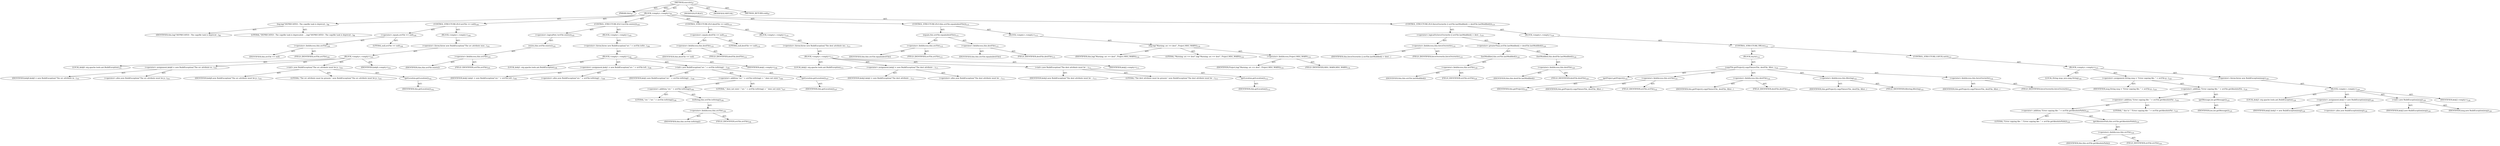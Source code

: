 digraph "execute" {  
"111669149700" [label = <(METHOD,execute)<SUB>97</SUB>> ]
"115964116992" [label = <(PARAM,this)<SUB>97</SUB>> ]
"25769803780" [label = <(BLOCK,&lt;empty&gt;,&lt;empty&gt;)<SUB>97</SUB>> ]
"30064771081" [label = <(log,log(&quot;DEPRECATED - The copyfile task is deprecat...)<SUB>98</SUB>> ]
"68719476736" [label = <(IDENTIFIER,this,log(&quot;DEPRECATED - The copyfile task is deprecat...)<SUB>98</SUB>> ]
"90194313216" [label = <(LITERAL,&quot;DEPRECATED - The copyfile task is deprecated. ...,log(&quot;DEPRECATED - The copyfile task is deprecat...)<SUB>98</SUB>> ]
"47244640256" [label = <(CONTROL_STRUCTURE,IF,if (srcFile == null))<SUB>100</SUB>> ]
"30064771082" [label = <(&lt;operator&gt;.equals,srcFile == null)<SUB>100</SUB>> ]
"30064771083" [label = <(&lt;operator&gt;.fieldAccess,this.srcFile)<SUB>100</SUB>> ]
"68719476751" [label = <(IDENTIFIER,this,srcFile == null)> ]
"55834574852" [label = <(FIELD_IDENTIFIER,srcFile,srcFile)<SUB>100</SUB>> ]
"90194313217" [label = <(LITERAL,null,srcFile == null)<SUB>100</SUB>> ]
"25769803781" [label = <(BLOCK,&lt;empty&gt;,&lt;empty&gt;)<SUB>100</SUB>> ]
"30064771084" [label = <(&lt;operator&gt;.throw,throw new BuildException(&quot;The src attribute mus...)<SUB>101</SUB>> ]
"25769803782" [label = <(BLOCK,&lt;empty&gt;,&lt;empty&gt;)<SUB>101</SUB>> ]
"94489280512" [label = <(LOCAL,$obj0: org.apache.tools.ant.BuildException)<SUB>101</SUB>> ]
"30064771085" [label = <(&lt;operator&gt;.assignment,$obj0 = new BuildException(&quot;The src attribute m...)<SUB>101</SUB>> ]
"68719476752" [label = <(IDENTIFIER,$obj0,$obj0 = new BuildException(&quot;The src attribute m...)<SUB>101</SUB>> ]
"30064771086" [label = <(&lt;operator&gt;.alloc,new BuildException(&quot;The src attribute must be p...)<SUB>101</SUB>> ]
"30064771087" [label = <(&lt;init&gt;,new BuildException(&quot;The src attribute must be p...)<SUB>101</SUB>> ]
"68719476753" [label = <(IDENTIFIER,$obj0,new BuildException(&quot;The src attribute must be p...)<SUB>101</SUB>> ]
"90194313218" [label = <(LITERAL,&quot;The src attribute must be present.&quot;,new BuildException(&quot;The src attribute must be p...)<SUB>101</SUB>> ]
"30064771088" [label = <(getLocation,getLocation())<SUB>102</SUB>> ]
"68719476737" [label = <(IDENTIFIER,this,getLocation())<SUB>102</SUB>> ]
"68719476754" [label = <(IDENTIFIER,$obj0,&lt;empty&gt;)<SUB>101</SUB>> ]
"47244640257" [label = <(CONTROL_STRUCTURE,IF,if (!srcFile.exists()))<SUB>105</SUB>> ]
"30064771089" [label = <(&lt;operator&gt;.logicalNot,!srcFile.exists())<SUB>105</SUB>> ]
"30064771090" [label = <(exists,this.srcFile.exists())<SUB>105</SUB>> ]
"30064771091" [label = <(&lt;operator&gt;.fieldAccess,this.srcFile)<SUB>105</SUB>> ]
"68719476755" [label = <(IDENTIFIER,this,this.srcFile.exists())> ]
"55834574853" [label = <(FIELD_IDENTIFIER,srcFile,srcFile)<SUB>105</SUB>> ]
"25769803783" [label = <(BLOCK,&lt;empty&gt;,&lt;empty&gt;)<SUB>105</SUB>> ]
"30064771092" [label = <(&lt;operator&gt;.throw,throw new BuildException(&quot;src &quot; + srcFile.toStr...)<SUB>106</SUB>> ]
"25769803784" [label = <(BLOCK,&lt;empty&gt;,&lt;empty&gt;)<SUB>106</SUB>> ]
"94489280513" [label = <(LOCAL,$obj1: org.apache.tools.ant.BuildException)<SUB>106</SUB>> ]
"30064771093" [label = <(&lt;operator&gt;.assignment,$obj1 = new BuildException(&quot;src &quot; + srcFile.toS...)<SUB>106</SUB>> ]
"68719476756" [label = <(IDENTIFIER,$obj1,$obj1 = new BuildException(&quot;src &quot; + srcFile.toS...)<SUB>106</SUB>> ]
"30064771094" [label = <(&lt;operator&gt;.alloc,new BuildException(&quot;src &quot; + srcFile.toString() ...)<SUB>106</SUB>> ]
"30064771095" [label = <(&lt;init&gt;,new BuildException(&quot;src &quot; + srcFile.toString() ...)<SUB>106</SUB>> ]
"68719476757" [label = <(IDENTIFIER,$obj1,new BuildException(&quot;src &quot; + srcFile.toString() ...)<SUB>106</SUB>> ]
"30064771096" [label = <(&lt;operator&gt;.addition,&quot;src &quot; + srcFile.toString() + &quot; does not exist.&quot;)<SUB>106</SUB>> ]
"30064771097" [label = <(&lt;operator&gt;.addition,&quot;src &quot; + srcFile.toString())<SUB>106</SUB>> ]
"90194313219" [label = <(LITERAL,&quot;src &quot;,&quot;src &quot; + srcFile.toString())<SUB>106</SUB>> ]
"30064771098" [label = <(toString,this.srcFile.toString())<SUB>106</SUB>> ]
"30064771099" [label = <(&lt;operator&gt;.fieldAccess,this.srcFile)<SUB>106</SUB>> ]
"68719476758" [label = <(IDENTIFIER,this,this.srcFile.toString())> ]
"55834574854" [label = <(FIELD_IDENTIFIER,srcFile,srcFile)<SUB>106</SUB>> ]
"90194313220" [label = <(LITERAL,&quot; does not exist.&quot;,&quot;src &quot; + srcFile.toString() + &quot; does not exist.&quot;)<SUB>107</SUB>> ]
"30064771100" [label = <(getLocation,getLocation())<SUB>107</SUB>> ]
"68719476738" [label = <(IDENTIFIER,this,getLocation())<SUB>107</SUB>> ]
"68719476759" [label = <(IDENTIFIER,$obj1,&lt;empty&gt;)<SUB>106</SUB>> ]
"47244640258" [label = <(CONTROL_STRUCTURE,IF,if (destFile == null))<SUB>110</SUB>> ]
"30064771101" [label = <(&lt;operator&gt;.equals,destFile == null)<SUB>110</SUB>> ]
"30064771102" [label = <(&lt;operator&gt;.fieldAccess,this.destFile)<SUB>110</SUB>> ]
"68719476760" [label = <(IDENTIFIER,this,destFile == null)> ]
"55834574855" [label = <(FIELD_IDENTIFIER,destFile,destFile)<SUB>110</SUB>> ]
"90194313221" [label = <(LITERAL,null,destFile == null)<SUB>110</SUB>> ]
"25769803785" [label = <(BLOCK,&lt;empty&gt;,&lt;empty&gt;)<SUB>110</SUB>> ]
"30064771103" [label = <(&lt;operator&gt;.throw,throw new BuildException(&quot;The dest attribute mu...)<SUB>111</SUB>> ]
"25769803786" [label = <(BLOCK,&lt;empty&gt;,&lt;empty&gt;)<SUB>111</SUB>> ]
"94489280514" [label = <(LOCAL,$obj2: org.apache.tools.ant.BuildException)<SUB>111</SUB>> ]
"30064771104" [label = <(&lt;operator&gt;.assignment,$obj2 = new BuildException(&quot;The dest attribute ...)<SUB>111</SUB>> ]
"68719476761" [label = <(IDENTIFIER,$obj2,$obj2 = new BuildException(&quot;The dest attribute ...)<SUB>111</SUB>> ]
"30064771105" [label = <(&lt;operator&gt;.alloc,new BuildException(&quot;The dest attribute must be ...)<SUB>111</SUB>> ]
"30064771106" [label = <(&lt;init&gt;,new BuildException(&quot;The dest attribute must be ...)<SUB>111</SUB>> ]
"68719476762" [label = <(IDENTIFIER,$obj2,new BuildException(&quot;The dest attribute must be ...)<SUB>111</SUB>> ]
"90194313222" [label = <(LITERAL,&quot;The dest attribute must be present.&quot;,new BuildException(&quot;The dest attribute must be ...)<SUB>111</SUB>> ]
"30064771107" [label = <(getLocation,getLocation())<SUB>112</SUB>> ]
"68719476739" [label = <(IDENTIFIER,this,getLocation())<SUB>112</SUB>> ]
"68719476763" [label = <(IDENTIFIER,$obj2,&lt;empty&gt;)<SUB>111</SUB>> ]
"47244640259" [label = <(CONTROL_STRUCTURE,IF,if (this.srcFile.equals(destFile)))<SUB>115</SUB>> ]
"30064771108" [label = <(equals,this.srcFile.equals(destFile))<SUB>115</SUB>> ]
"30064771109" [label = <(&lt;operator&gt;.fieldAccess,this.srcFile)<SUB>115</SUB>> ]
"68719476764" [label = <(IDENTIFIER,this,this.srcFile.equals(destFile))> ]
"55834574856" [label = <(FIELD_IDENTIFIER,srcFile,srcFile)<SUB>115</SUB>> ]
"30064771110" [label = <(&lt;operator&gt;.fieldAccess,this.destFile)<SUB>115</SUB>> ]
"68719476765" [label = <(IDENTIFIER,this,this.srcFile.equals(destFile))> ]
"55834574857" [label = <(FIELD_IDENTIFIER,destFile,destFile)<SUB>115</SUB>> ]
"25769803787" [label = <(BLOCK,&lt;empty&gt;,&lt;empty&gt;)<SUB>115</SUB>> ]
"30064771111" [label = <(log,log(&quot;Warning: src == dest&quot;, Project.MSG_WARN))<SUB>116</SUB>> ]
"68719476740" [label = <(IDENTIFIER,this,log(&quot;Warning: src == dest&quot;, Project.MSG_WARN))<SUB>116</SUB>> ]
"90194313223" [label = <(LITERAL,&quot;Warning: src == dest&quot;,log(&quot;Warning: src == dest&quot;, Project.MSG_WARN))<SUB>116</SUB>> ]
"30064771112" [label = <(&lt;operator&gt;.fieldAccess,Project.MSG_WARN)<SUB>116</SUB>> ]
"68719476766" [label = <(IDENTIFIER,Project,log(&quot;Warning: src == dest&quot;, Project.MSG_WARN))<SUB>116</SUB>> ]
"55834574858" [label = <(FIELD_IDENTIFIER,MSG_WARN,MSG_WARN)<SUB>116</SUB>> ]
"47244640260" [label = <(CONTROL_STRUCTURE,IF,if (forceOverwrite || srcFile.lastModified() &gt; destFile.lastModified()))<SUB>119</SUB>> ]
"30064771113" [label = <(&lt;operator&gt;.logicalOr,forceOverwrite || srcFile.lastModified() &gt; dest...)<SUB>119</SUB>> ]
"30064771114" [label = <(&lt;operator&gt;.fieldAccess,this.forceOverwrite)<SUB>119</SUB>> ]
"68719476767" [label = <(IDENTIFIER,this,forceOverwrite || srcFile.lastModified() &gt; dest...)> ]
"55834574859" [label = <(FIELD_IDENTIFIER,forceOverwrite,forceOverwrite)<SUB>119</SUB>> ]
"30064771115" [label = <(&lt;operator&gt;.greaterThan,srcFile.lastModified() &gt; destFile.lastModified())<SUB>120</SUB>> ]
"30064771116" [label = <(lastModified,this.srcFile.lastModified())<SUB>120</SUB>> ]
"30064771117" [label = <(&lt;operator&gt;.fieldAccess,this.srcFile)<SUB>120</SUB>> ]
"68719476768" [label = <(IDENTIFIER,this,this.srcFile.lastModified())> ]
"55834574860" [label = <(FIELD_IDENTIFIER,srcFile,srcFile)<SUB>120</SUB>> ]
"30064771118" [label = <(lastModified,this.destFile.lastModified())<SUB>120</SUB>> ]
"30064771119" [label = <(&lt;operator&gt;.fieldAccess,this.destFile)<SUB>120</SUB>> ]
"68719476769" [label = <(IDENTIFIER,this,this.destFile.lastModified())> ]
"55834574861" [label = <(FIELD_IDENTIFIER,destFile,destFile)<SUB>120</SUB>> ]
"25769803788" [label = <(BLOCK,&lt;empty&gt;,&lt;empty&gt;)<SUB>120</SUB>> ]
"47244640261" [label = <(CONTROL_STRUCTURE,TRY,try)<SUB>121</SUB>> ]
"25769803789" [label = <(BLOCK,try,try)<SUB>121</SUB>> ]
"30064771120" [label = <(copyFile,getProject().copyFile(srcFile, destFile, filter...)<SUB>122</SUB>> ]
"30064771121" [label = <(getProject,getProject())<SUB>122</SUB>> ]
"68719476741" [label = <(IDENTIFIER,this,getProject())<SUB>122</SUB>> ]
"30064771122" [label = <(&lt;operator&gt;.fieldAccess,this.srcFile)<SUB>122</SUB>> ]
"68719476770" [label = <(IDENTIFIER,this,getProject().copyFile(srcFile, destFile, filter...)> ]
"55834574862" [label = <(FIELD_IDENTIFIER,srcFile,srcFile)<SUB>122</SUB>> ]
"30064771123" [label = <(&lt;operator&gt;.fieldAccess,this.destFile)<SUB>122</SUB>> ]
"68719476771" [label = <(IDENTIFIER,this,getProject().copyFile(srcFile, destFile, filter...)> ]
"55834574863" [label = <(FIELD_IDENTIFIER,destFile,destFile)<SUB>122</SUB>> ]
"30064771124" [label = <(&lt;operator&gt;.fieldAccess,this.filtering)<SUB>122</SUB>> ]
"68719476772" [label = <(IDENTIFIER,this,getProject().copyFile(srcFile, destFile, filter...)> ]
"55834574864" [label = <(FIELD_IDENTIFIER,filtering,filtering)<SUB>122</SUB>> ]
"30064771125" [label = <(&lt;operator&gt;.fieldAccess,this.forceOverwrite)<SUB>122</SUB>> ]
"68719476773" [label = <(IDENTIFIER,this,getProject().copyFile(srcFile, destFile, filter...)> ]
"55834574865" [label = <(FIELD_IDENTIFIER,forceOverwrite,forceOverwrite)<SUB>122</SUB>> ]
"47244640262" [label = <(CONTROL_STRUCTURE,CATCH,catch)<SUB>123</SUB>> ]
"25769803790" [label = <(BLOCK,&lt;empty&gt;,&lt;empty&gt;)<SUB>123</SUB>> ]
"94489280515" [label = <(LOCAL,String msg: java.lang.String)<SUB>124</SUB>> ]
"30064771126" [label = <(&lt;operator&gt;.assignment,String msg = &quot;Error copying file: &quot; + srcFile.g...)<SUB>124</SUB>> ]
"68719476774" [label = <(IDENTIFIER,msg,String msg = &quot;Error copying file: &quot; + srcFile.g...)<SUB>124</SUB>> ]
"30064771127" [label = <(&lt;operator&gt;.addition,&quot;Error copying file: &quot; + srcFile.getAbsolutePat...)<SUB>124</SUB>> ]
"30064771128" [label = <(&lt;operator&gt;.addition,&quot;Error copying file: &quot; + srcFile.getAbsolutePat...)<SUB>124</SUB>> ]
"30064771129" [label = <(&lt;operator&gt;.addition,&quot;Error copying file: &quot; + srcFile.getAbsolutePath())<SUB>124</SUB>> ]
"90194313224" [label = <(LITERAL,&quot;Error copying file: &quot;,&quot;Error copying file: &quot; + srcFile.getAbsolutePath())<SUB>124</SUB>> ]
"30064771130" [label = <(getAbsolutePath,this.srcFile.getAbsolutePath())<SUB>124</SUB>> ]
"30064771131" [label = <(&lt;operator&gt;.fieldAccess,this.srcFile)<SUB>124</SUB>> ]
"68719476775" [label = <(IDENTIFIER,this,this.srcFile.getAbsolutePath())> ]
"55834574866" [label = <(FIELD_IDENTIFIER,srcFile,srcFile)<SUB>124</SUB>> ]
"90194313225" [label = <(LITERAL,&quot; due to &quot;,&quot;Error copying file: &quot; + srcFile.getAbsolutePat...)<SUB>125</SUB>> ]
"30064771132" [label = <(getMessage,ioe.getMessage())<SUB>125</SUB>> ]
"68719476776" [label = <(IDENTIFIER,ioe,ioe.getMessage())<SUB>125</SUB>> ]
"30064771133" [label = <(&lt;operator&gt;.throw,throw new BuildException(msg);)<SUB>126</SUB>> ]
"25769803791" [label = <(BLOCK,&lt;empty&gt;,&lt;empty&gt;)<SUB>126</SUB>> ]
"94489280516" [label = <(LOCAL,$obj3: org.apache.tools.ant.BuildException)<SUB>126</SUB>> ]
"30064771134" [label = <(&lt;operator&gt;.assignment,$obj3 = new BuildException(msg))<SUB>126</SUB>> ]
"68719476777" [label = <(IDENTIFIER,$obj3,$obj3 = new BuildException(msg))<SUB>126</SUB>> ]
"30064771135" [label = <(&lt;operator&gt;.alloc,new BuildException(msg))<SUB>126</SUB>> ]
"30064771136" [label = <(&lt;init&gt;,new BuildException(msg))<SUB>126</SUB>> ]
"68719476778" [label = <(IDENTIFIER,$obj3,new BuildException(msg))<SUB>126</SUB>> ]
"68719476779" [label = <(IDENTIFIER,msg,new BuildException(msg))<SUB>126</SUB>> ]
"68719476780" [label = <(IDENTIFIER,$obj3,&lt;empty&gt;)<SUB>126</SUB>> ]
"133143986188" [label = <(MODIFIER,PUBLIC)> ]
"133143986189" [label = <(MODIFIER,VIRTUAL)> ]
"128849018884" [label = <(METHOD_RETURN,void)<SUB>97</SUB>> ]
  "111669149700" -> "115964116992"  [ label = "AST: "] 
  "111669149700" -> "25769803780"  [ label = "AST: "] 
  "111669149700" -> "133143986188"  [ label = "AST: "] 
  "111669149700" -> "133143986189"  [ label = "AST: "] 
  "111669149700" -> "128849018884"  [ label = "AST: "] 
  "25769803780" -> "30064771081"  [ label = "AST: "] 
  "25769803780" -> "47244640256"  [ label = "AST: "] 
  "25769803780" -> "47244640257"  [ label = "AST: "] 
  "25769803780" -> "47244640258"  [ label = "AST: "] 
  "25769803780" -> "47244640259"  [ label = "AST: "] 
  "25769803780" -> "47244640260"  [ label = "AST: "] 
  "30064771081" -> "68719476736"  [ label = "AST: "] 
  "30064771081" -> "90194313216"  [ label = "AST: "] 
  "47244640256" -> "30064771082"  [ label = "AST: "] 
  "47244640256" -> "25769803781"  [ label = "AST: "] 
  "30064771082" -> "30064771083"  [ label = "AST: "] 
  "30064771082" -> "90194313217"  [ label = "AST: "] 
  "30064771083" -> "68719476751"  [ label = "AST: "] 
  "30064771083" -> "55834574852"  [ label = "AST: "] 
  "25769803781" -> "30064771084"  [ label = "AST: "] 
  "30064771084" -> "25769803782"  [ label = "AST: "] 
  "25769803782" -> "94489280512"  [ label = "AST: "] 
  "25769803782" -> "30064771085"  [ label = "AST: "] 
  "25769803782" -> "30064771087"  [ label = "AST: "] 
  "25769803782" -> "68719476754"  [ label = "AST: "] 
  "30064771085" -> "68719476752"  [ label = "AST: "] 
  "30064771085" -> "30064771086"  [ label = "AST: "] 
  "30064771087" -> "68719476753"  [ label = "AST: "] 
  "30064771087" -> "90194313218"  [ label = "AST: "] 
  "30064771087" -> "30064771088"  [ label = "AST: "] 
  "30064771088" -> "68719476737"  [ label = "AST: "] 
  "47244640257" -> "30064771089"  [ label = "AST: "] 
  "47244640257" -> "25769803783"  [ label = "AST: "] 
  "30064771089" -> "30064771090"  [ label = "AST: "] 
  "30064771090" -> "30064771091"  [ label = "AST: "] 
  "30064771091" -> "68719476755"  [ label = "AST: "] 
  "30064771091" -> "55834574853"  [ label = "AST: "] 
  "25769803783" -> "30064771092"  [ label = "AST: "] 
  "30064771092" -> "25769803784"  [ label = "AST: "] 
  "25769803784" -> "94489280513"  [ label = "AST: "] 
  "25769803784" -> "30064771093"  [ label = "AST: "] 
  "25769803784" -> "30064771095"  [ label = "AST: "] 
  "25769803784" -> "68719476759"  [ label = "AST: "] 
  "30064771093" -> "68719476756"  [ label = "AST: "] 
  "30064771093" -> "30064771094"  [ label = "AST: "] 
  "30064771095" -> "68719476757"  [ label = "AST: "] 
  "30064771095" -> "30064771096"  [ label = "AST: "] 
  "30064771095" -> "30064771100"  [ label = "AST: "] 
  "30064771096" -> "30064771097"  [ label = "AST: "] 
  "30064771096" -> "90194313220"  [ label = "AST: "] 
  "30064771097" -> "90194313219"  [ label = "AST: "] 
  "30064771097" -> "30064771098"  [ label = "AST: "] 
  "30064771098" -> "30064771099"  [ label = "AST: "] 
  "30064771099" -> "68719476758"  [ label = "AST: "] 
  "30064771099" -> "55834574854"  [ label = "AST: "] 
  "30064771100" -> "68719476738"  [ label = "AST: "] 
  "47244640258" -> "30064771101"  [ label = "AST: "] 
  "47244640258" -> "25769803785"  [ label = "AST: "] 
  "30064771101" -> "30064771102"  [ label = "AST: "] 
  "30064771101" -> "90194313221"  [ label = "AST: "] 
  "30064771102" -> "68719476760"  [ label = "AST: "] 
  "30064771102" -> "55834574855"  [ label = "AST: "] 
  "25769803785" -> "30064771103"  [ label = "AST: "] 
  "30064771103" -> "25769803786"  [ label = "AST: "] 
  "25769803786" -> "94489280514"  [ label = "AST: "] 
  "25769803786" -> "30064771104"  [ label = "AST: "] 
  "25769803786" -> "30064771106"  [ label = "AST: "] 
  "25769803786" -> "68719476763"  [ label = "AST: "] 
  "30064771104" -> "68719476761"  [ label = "AST: "] 
  "30064771104" -> "30064771105"  [ label = "AST: "] 
  "30064771106" -> "68719476762"  [ label = "AST: "] 
  "30064771106" -> "90194313222"  [ label = "AST: "] 
  "30064771106" -> "30064771107"  [ label = "AST: "] 
  "30064771107" -> "68719476739"  [ label = "AST: "] 
  "47244640259" -> "30064771108"  [ label = "AST: "] 
  "47244640259" -> "25769803787"  [ label = "AST: "] 
  "30064771108" -> "30064771109"  [ label = "AST: "] 
  "30064771108" -> "30064771110"  [ label = "AST: "] 
  "30064771109" -> "68719476764"  [ label = "AST: "] 
  "30064771109" -> "55834574856"  [ label = "AST: "] 
  "30064771110" -> "68719476765"  [ label = "AST: "] 
  "30064771110" -> "55834574857"  [ label = "AST: "] 
  "25769803787" -> "30064771111"  [ label = "AST: "] 
  "30064771111" -> "68719476740"  [ label = "AST: "] 
  "30064771111" -> "90194313223"  [ label = "AST: "] 
  "30064771111" -> "30064771112"  [ label = "AST: "] 
  "30064771112" -> "68719476766"  [ label = "AST: "] 
  "30064771112" -> "55834574858"  [ label = "AST: "] 
  "47244640260" -> "30064771113"  [ label = "AST: "] 
  "47244640260" -> "25769803788"  [ label = "AST: "] 
  "30064771113" -> "30064771114"  [ label = "AST: "] 
  "30064771113" -> "30064771115"  [ label = "AST: "] 
  "30064771114" -> "68719476767"  [ label = "AST: "] 
  "30064771114" -> "55834574859"  [ label = "AST: "] 
  "30064771115" -> "30064771116"  [ label = "AST: "] 
  "30064771115" -> "30064771118"  [ label = "AST: "] 
  "30064771116" -> "30064771117"  [ label = "AST: "] 
  "30064771117" -> "68719476768"  [ label = "AST: "] 
  "30064771117" -> "55834574860"  [ label = "AST: "] 
  "30064771118" -> "30064771119"  [ label = "AST: "] 
  "30064771119" -> "68719476769"  [ label = "AST: "] 
  "30064771119" -> "55834574861"  [ label = "AST: "] 
  "25769803788" -> "47244640261"  [ label = "AST: "] 
  "47244640261" -> "25769803789"  [ label = "AST: "] 
  "47244640261" -> "47244640262"  [ label = "AST: "] 
  "25769803789" -> "30064771120"  [ label = "AST: "] 
  "30064771120" -> "30064771121"  [ label = "AST: "] 
  "30064771120" -> "30064771122"  [ label = "AST: "] 
  "30064771120" -> "30064771123"  [ label = "AST: "] 
  "30064771120" -> "30064771124"  [ label = "AST: "] 
  "30064771120" -> "30064771125"  [ label = "AST: "] 
  "30064771121" -> "68719476741"  [ label = "AST: "] 
  "30064771122" -> "68719476770"  [ label = "AST: "] 
  "30064771122" -> "55834574862"  [ label = "AST: "] 
  "30064771123" -> "68719476771"  [ label = "AST: "] 
  "30064771123" -> "55834574863"  [ label = "AST: "] 
  "30064771124" -> "68719476772"  [ label = "AST: "] 
  "30064771124" -> "55834574864"  [ label = "AST: "] 
  "30064771125" -> "68719476773"  [ label = "AST: "] 
  "30064771125" -> "55834574865"  [ label = "AST: "] 
  "47244640262" -> "25769803790"  [ label = "AST: "] 
  "25769803790" -> "94489280515"  [ label = "AST: "] 
  "25769803790" -> "30064771126"  [ label = "AST: "] 
  "25769803790" -> "30064771133"  [ label = "AST: "] 
  "30064771126" -> "68719476774"  [ label = "AST: "] 
  "30064771126" -> "30064771127"  [ label = "AST: "] 
  "30064771127" -> "30064771128"  [ label = "AST: "] 
  "30064771127" -> "30064771132"  [ label = "AST: "] 
  "30064771128" -> "30064771129"  [ label = "AST: "] 
  "30064771128" -> "90194313225"  [ label = "AST: "] 
  "30064771129" -> "90194313224"  [ label = "AST: "] 
  "30064771129" -> "30064771130"  [ label = "AST: "] 
  "30064771130" -> "30064771131"  [ label = "AST: "] 
  "30064771131" -> "68719476775"  [ label = "AST: "] 
  "30064771131" -> "55834574866"  [ label = "AST: "] 
  "30064771132" -> "68719476776"  [ label = "AST: "] 
  "30064771133" -> "25769803791"  [ label = "AST: "] 
  "25769803791" -> "94489280516"  [ label = "AST: "] 
  "25769803791" -> "30064771134"  [ label = "AST: "] 
  "25769803791" -> "30064771136"  [ label = "AST: "] 
  "25769803791" -> "68719476780"  [ label = "AST: "] 
  "30064771134" -> "68719476777"  [ label = "AST: "] 
  "30064771134" -> "30064771135"  [ label = "AST: "] 
  "30064771136" -> "68719476778"  [ label = "AST: "] 
  "30064771136" -> "68719476779"  [ label = "AST: "] 
  "111669149700" -> "115964116992"  [ label = "DDG: "] 
}
